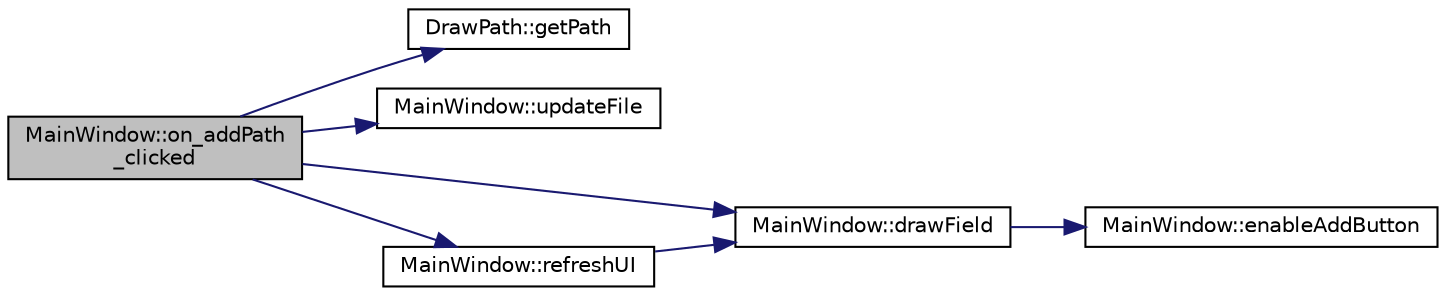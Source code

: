 digraph "MainWindow::on_addPath_clicked"
{
  edge [fontname="Helvetica",fontsize="10",labelfontname="Helvetica",labelfontsize="10"];
  node [fontname="Helvetica",fontsize="10",shape=record];
  rankdir="LR";
  Node69 [label="MainWindow::on_addPath\l_clicked",height=0.2,width=0.4,color="black", fillcolor="grey75", style="filled", fontcolor="black"];
  Node69 -> Node70 [color="midnightblue",fontsize="10",style="solid",fontname="Helvetica"];
  Node70 [label="DrawPath::getPath",height=0.2,width=0.4,color="black", fillcolor="white", style="filled",URL="$class_draw_path.html#a4a10bd7eb216c28a391324d9f70c4278"];
  Node69 -> Node71 [color="midnightblue",fontsize="10",style="solid",fontname="Helvetica"];
  Node71 [label="MainWindow::updateFile",height=0.2,width=0.4,color="black", fillcolor="white", style="filled",URL="$class_main_window.html#a8c56f492443188c6a0dc034c5d1659c9",tooltip="Updates data file. "];
  Node69 -> Node72 [color="midnightblue",fontsize="10",style="solid",fontname="Helvetica"];
  Node72 [label="MainWindow::drawField",height=0.2,width=0.4,color="black", fillcolor="white", style="filled",URL="$class_main_window.html#aff1872a445dd3f551048191a3405d023",tooltip="Redraws the field. "];
  Node72 -> Node73 [color="midnightblue",fontsize="10",style="solid",fontname="Helvetica"];
  Node73 [label="MainWindow::enableAddButton",height=0.2,width=0.4,color="black", fillcolor="white", style="filled",URL="$class_main_window.html#a78fcaf82e1e2c3e8a36d37e4cf4a31d4",tooltip="Enables the Add path button. "];
  Node69 -> Node74 [color="midnightblue",fontsize="10",style="solid",fontname="Helvetica"];
  Node74 [label="MainWindow::refreshUI",height=0.2,width=0.4,color="black", fillcolor="white", style="filled",URL="$class_main_window.html#ad96e0eb40bdc80c41fea8d00d3a2f092",tooltip="Refreshes UI. "];
  Node74 -> Node72 [color="midnightblue",fontsize="10",style="solid",fontname="Helvetica"];
}
